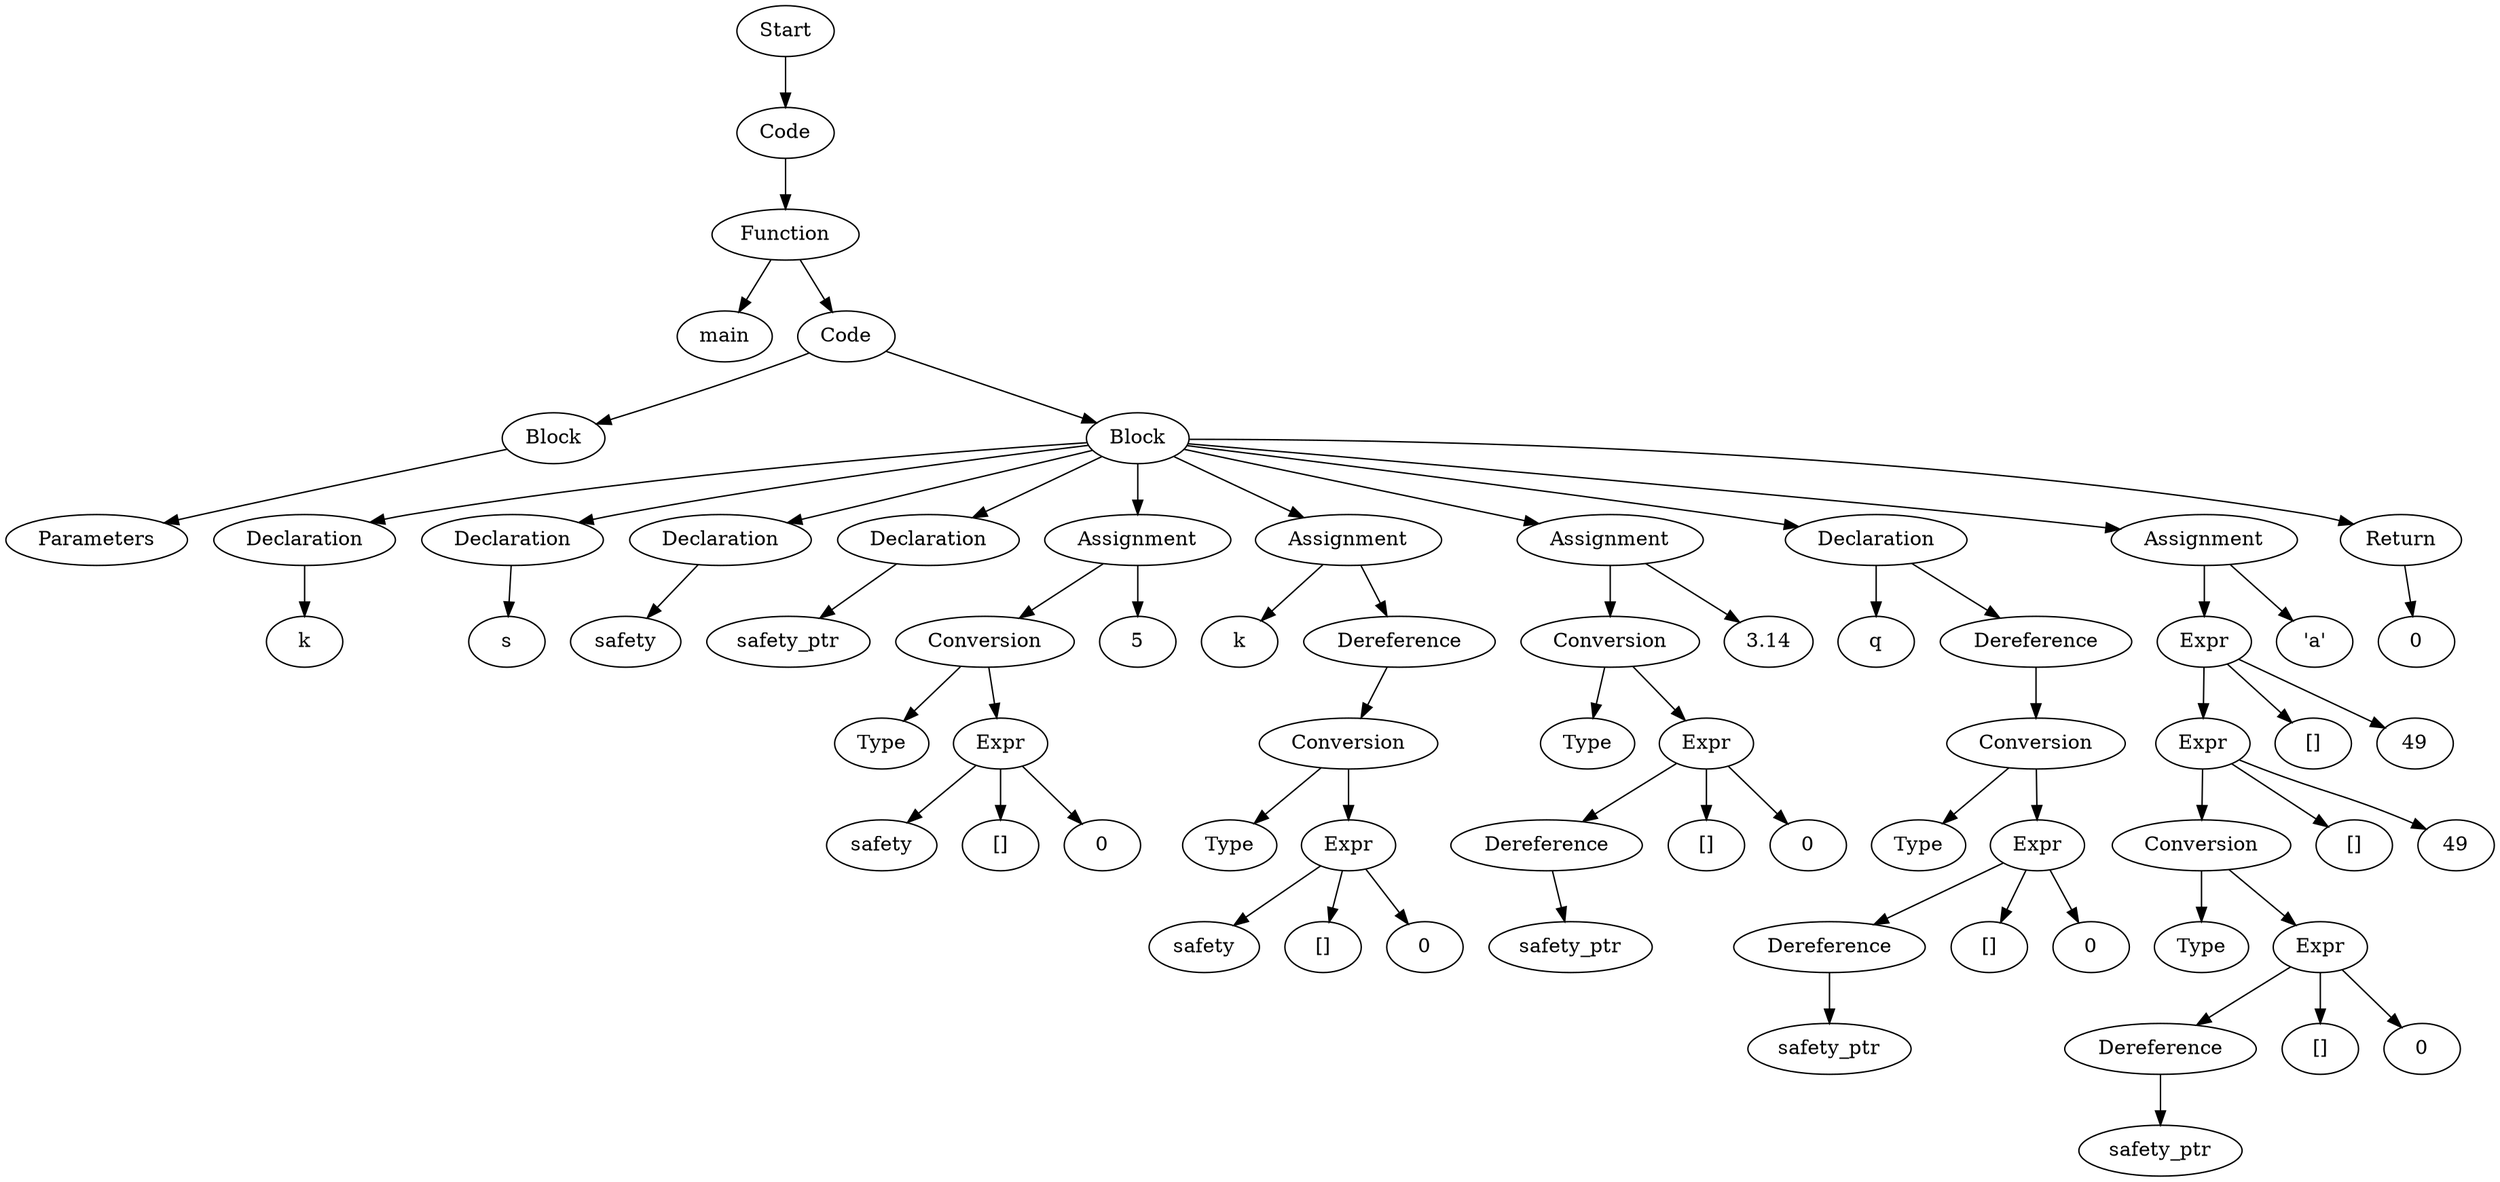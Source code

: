 digraph AST {
  "135951640462912" [label="Start"];
  "135951640462912" -> "135951640475680";
  "135951640475680" [label="Code"];
  "135951640475680" -> "135951640469584";
  "135951640469584" [label="Function"];
  "135951640469584" -> "135951640476880";
  "135951640469584" -> "135951640476736";
  "135951640476880" [label="main"];
  "135951640476736" [label="Code"];
  "135951640476736" -> "135951640399248";
  "135951640476736" -> "135951640400400";
  "135951640399248" [label="Block"];
  "135951640399248" -> "135951640468288";
  "135951640468288" [label="Parameters"];
  "135951640400400" [label="Block"];
  "135951640400400" -> "135951640463152";
  "135951640400400" -> "135951640464592";
  "135951640400400" -> "135951640472752";
  "135951640400400" -> "135951640471504";
  "135951640400400" -> "135951640466896";
  "135951640400400" -> "135951640406880";
  "135951640400400" -> "135951640405152";
  "135951640400400" -> "135951640408752";
  "135951640400400" -> "135951640411536";
  "135951640400400" -> "135951640402656";
  "135951640463152" [label="Declaration"];
  "135951640463152" -> "135951640473904";
  "135951640473904" [label="k"];
  "135951640464592" [label="Declaration"];
  "135951640464592" -> "135951640467424";
  "135951640467424" [label="s"];
  "135951640472752" [label="Declaration"];
  "135951640472752" -> "135951640472656";
  "135951640472656" [label="safety"];
  "135951640471504" [label="Declaration"];
  "135951640471504" -> "135951640463776";
  "135951640463776" [label="safety_ptr"];
  "135951640466896" [label="Assignment"];
  "135951640466896" -> "135951640397328";
  "135951640466896" -> "135951640396320";
  "135951640397328" [label="Conversion"];
  "135951640397328" -> "135951640407360";
  "135951640397328" -> "135951640468144";
  "135951640407360" [label="Type"];
  "135951640468144" [label="Expr"];
  "135951640468144" -> "135951640464784";
  "135951640468144" -> "135951640464016";
  "135951640468144" -> "135951640462432";
  "135951640464784" [label="safety"];
  "135951640464016" [label="[]"];
  "135951640462432" [label="0"];
  "135951640396320" [label="5"];
  "135951640406880" [label="Assignment"];
  "135951640406880" -> "135951640400352";
  "135951640406880" -> "135951640404816";
  "135951640400352" [label="k"];
  "135951640404816" [label="Dereference"];
  "135951640404816" -> "135951640412016";
  "135951640412016" [label="Conversion"];
  "135951640412016" -> "135951640398672";
  "135951640412016" -> "135951640399632";
  "135951640398672" [label="Type"];
  "135951640399632" [label="Expr"];
  "135951640399632" -> "135951640410480";
  "135951640399632" -> "135951640406160";
  "135951640399632" -> "135951640406064";
  "135951640410480" [label="safety"];
  "135951640406160" [label="[]"];
  "135951640406064" [label="0"];
  "135951640405152" [label="Assignment"];
  "135951640405152" -> "135951640398864";
  "135951640405152" -> "135951640409472";
  "135951640398864" [label="Conversion"];
  "135951640398864" -> "135951640399296";
  "135951640398864" -> "135951640409424";
  "135951640399296" [label="Type"];
  "135951640409424" [label="Expr"];
  "135951640409424" -> "135951640399920";
  "135951640409424" -> "135951640406304";
  "135951640409424" -> "135951640405296";
  "135951640399920" [label="Dereference"];
  "135951640399920" -> "135951640404624";
  "135951640404624" [label="safety_ptr"];
  "135951640406304" [label="[]"];
  "135951640405296" [label="0"];
  "135951640409472" [label="3.14"];
  "135951640408752" [label="Declaration"];
  "135951640408752" -> "135951640404480";
  "135951640408752" -> "135951640412112";
  "135951640404480" [label="q"];
  "135951640412112" [label="Dereference"];
  "135951640412112" -> "135951640405344";
  "135951640405344" [label="Conversion"];
  "135951640405344" -> "135951640405104";
  "135951640405344" -> "135951640408704";
  "135951640405104" [label="Type"];
  "135951640408704" [label="Expr"];
  "135951640408704" -> "135951640397616";
  "135951640408704" -> "135951640409328";
  "135951640408704" -> "135951640410960";
  "135951640397616" [label="Dereference"];
  "135951640397616" -> "135951640396464";
  "135951640396464" [label="safety_ptr"];
  "135951640409328" [label="[]"];
  "135951640410960" [label="0"];
  "135951640411536" [label="Assignment"];
  "135951640411536" -> "135951640463488";
  "135951640411536" -> "135951640402608";
  "135951640463488" [label="Expr"];
  "135951640463488" -> "135951640476496";
  "135951640463488" -> "135951640467760";
  "135951640463488" -> "135951640402464";
  "135951640476496" [label="Expr"];
  "135951640476496" -> "135951640404528";
  "135951640476496" -> "135951640473280";
  "135951640476496" -> "135951640397472";
  "135951640404528" [label="Conversion"];
  "135951640404528" -> "135951640406256";
  "135951640404528" -> "135951640409040";
  "135951640406256" [label="Type"];
  "135951640409040" [label="Expr"];
  "135951640409040" -> "135951640410432";
  "135951640409040" -> "135951640399728";
  "135951640409040" -> "135951640396896";
  "135951640410432" [label="Dereference"];
  "135951640410432" -> "135951640400880";
  "135951640400880" [label="safety_ptr"];
  "135951640399728" [label="[]"];
  "135951640396896" [label="0"];
  "135951640473280" [label="[]"];
  "135951640397472" [label="49"];
  "135951640467760" [label="[]"];
  "135951640402464" [label="49"];
  "135951640402608" [label="'a'"];
  "135951640402656" [label="Return"];
  "135951640402656" -> "135951640397232";
  "135951640397232" [label="0"];
}
